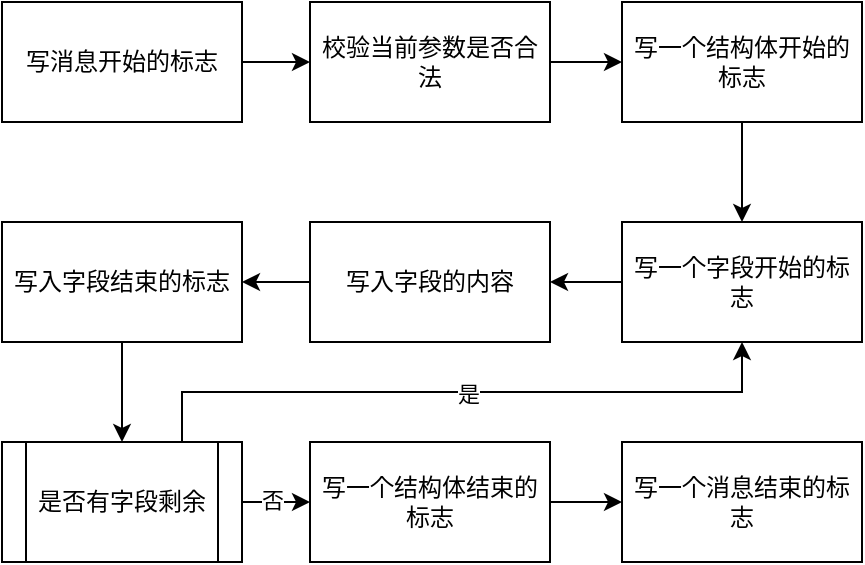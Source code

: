 <mxfile version="23.1.5" type="device">
  <diagram name="第 1 页" id="6gweLEmaRja9l2hIyPtt">
    <mxGraphModel dx="1025" dy="854" grid="1" gridSize="10" guides="1" tooltips="1" connect="1" arrows="1" fold="1" page="1" pageScale="1" pageWidth="827" pageHeight="1169" math="0" shadow="0">
      <root>
        <mxCell id="0" />
        <mxCell id="1" parent="0" />
        <mxCell id="IyiD-a_OWmXIkTW7xQY4-28" style="edgeStyle=orthogonalEdgeStyle;rounded=0;orthogonalLoop=1;jettySize=auto;html=1;entryX=0;entryY=0.5;entryDx=0;entryDy=0;" edge="1" parent="1" source="IyiD-a_OWmXIkTW7xQY4-1" target="IyiD-a_OWmXIkTW7xQY4-3">
          <mxGeometry relative="1" as="geometry" />
        </mxCell>
        <mxCell id="IyiD-a_OWmXIkTW7xQY4-1" value="&lt;div data-docx-has-block-data=&quot;false&quot; data-page-id=&quot;AdwZdK88gor9t8xHlOtcxcC6nlO&quot;&gt;&lt;div class=&quot;old-record-id-FvqXdyznIoHG8mxdVZmcUyeOnTe&quot; style=&quot;&quot;&gt;写消息开始的标志&lt;/div&gt;&lt;/div&gt;" style="rounded=0;whiteSpace=wrap;html=1;" vertex="1" parent="1">
          <mxGeometry x="200" y="170" width="120" height="60" as="geometry" />
        </mxCell>
        <mxCell id="IyiD-a_OWmXIkTW7xQY4-29" style="edgeStyle=orthogonalEdgeStyle;rounded=0;orthogonalLoop=1;jettySize=auto;html=1;entryX=0;entryY=0.5;entryDx=0;entryDy=0;" edge="1" parent="1" source="IyiD-a_OWmXIkTW7xQY4-3" target="IyiD-a_OWmXIkTW7xQY4-5">
          <mxGeometry relative="1" as="geometry" />
        </mxCell>
        <mxCell id="IyiD-a_OWmXIkTW7xQY4-3" value="校验当前参数是否合法" style="rounded=0;whiteSpace=wrap;html=1;" vertex="1" parent="1">
          <mxGeometry x="354" y="170" width="120" height="60" as="geometry" />
        </mxCell>
        <mxCell id="IyiD-a_OWmXIkTW7xQY4-30" style="edgeStyle=orthogonalEdgeStyle;rounded=0;orthogonalLoop=1;jettySize=auto;html=1;exitX=0.5;exitY=1;exitDx=0;exitDy=0;entryX=0.5;entryY=0;entryDx=0;entryDy=0;" edge="1" parent="1" source="IyiD-a_OWmXIkTW7xQY4-5" target="IyiD-a_OWmXIkTW7xQY4-8">
          <mxGeometry relative="1" as="geometry" />
        </mxCell>
        <mxCell id="IyiD-a_OWmXIkTW7xQY4-5" value="写一个结构体开始的标志" style="rounded=0;whiteSpace=wrap;html=1;" vertex="1" parent="1">
          <mxGeometry x="510" y="170" width="120" height="60" as="geometry" />
        </mxCell>
        <mxCell id="IyiD-a_OWmXIkTW7xQY4-31" style="edgeStyle=orthogonalEdgeStyle;rounded=0;orthogonalLoop=1;jettySize=auto;html=1;entryX=1;entryY=0.5;entryDx=0;entryDy=0;" edge="1" parent="1" source="IyiD-a_OWmXIkTW7xQY4-8" target="IyiD-a_OWmXIkTW7xQY4-10">
          <mxGeometry relative="1" as="geometry" />
        </mxCell>
        <mxCell id="IyiD-a_OWmXIkTW7xQY4-8" value="写一个字段开始的标志" style="rounded=0;whiteSpace=wrap;html=1;" vertex="1" parent="1">
          <mxGeometry x="510" y="280" width="120" height="60" as="geometry" />
        </mxCell>
        <mxCell id="IyiD-a_OWmXIkTW7xQY4-32" style="edgeStyle=orthogonalEdgeStyle;rounded=0;orthogonalLoop=1;jettySize=auto;html=1;" edge="1" parent="1" source="IyiD-a_OWmXIkTW7xQY4-10" target="IyiD-a_OWmXIkTW7xQY4-12">
          <mxGeometry relative="1" as="geometry" />
        </mxCell>
        <mxCell id="IyiD-a_OWmXIkTW7xQY4-10" value="写入字段的内容" style="rounded=0;whiteSpace=wrap;html=1;" vertex="1" parent="1">
          <mxGeometry x="354" y="280" width="120" height="60" as="geometry" />
        </mxCell>
        <mxCell id="IyiD-a_OWmXIkTW7xQY4-33" style="edgeStyle=orthogonalEdgeStyle;rounded=0;orthogonalLoop=1;jettySize=auto;html=1;entryX=0.5;entryY=0;entryDx=0;entryDy=0;" edge="1" parent="1" source="IyiD-a_OWmXIkTW7xQY4-12" target="IyiD-a_OWmXIkTW7xQY4-15">
          <mxGeometry relative="1" as="geometry" />
        </mxCell>
        <mxCell id="IyiD-a_OWmXIkTW7xQY4-12" value="写入字段结束的标志" style="rounded=0;whiteSpace=wrap;html=1;" vertex="1" parent="1">
          <mxGeometry x="200" y="280" width="120" height="60" as="geometry" />
        </mxCell>
        <mxCell id="IyiD-a_OWmXIkTW7xQY4-34" style="edgeStyle=orthogonalEdgeStyle;rounded=0;orthogonalLoop=1;jettySize=auto;html=1;exitX=0.75;exitY=0;exitDx=0;exitDy=0;entryX=0.5;entryY=1;entryDx=0;entryDy=0;" edge="1" parent="1" source="IyiD-a_OWmXIkTW7xQY4-15" target="IyiD-a_OWmXIkTW7xQY4-8">
          <mxGeometry relative="1" as="geometry" />
        </mxCell>
        <mxCell id="IyiD-a_OWmXIkTW7xQY4-38" value="是" style="edgeLabel;html=1;align=center;verticalAlign=middle;resizable=0;points=[];" vertex="1" connectable="0" parent="IyiD-a_OWmXIkTW7xQY4-34">
          <mxGeometry x="0.019" y="-1" relative="1" as="geometry">
            <mxPoint as="offset" />
          </mxGeometry>
        </mxCell>
        <mxCell id="IyiD-a_OWmXIkTW7xQY4-35" style="edgeStyle=orthogonalEdgeStyle;rounded=0;orthogonalLoop=1;jettySize=auto;html=1;entryX=0;entryY=0.5;entryDx=0;entryDy=0;" edge="1" parent="1" source="IyiD-a_OWmXIkTW7xQY4-15" target="IyiD-a_OWmXIkTW7xQY4-19">
          <mxGeometry relative="1" as="geometry" />
        </mxCell>
        <mxCell id="IyiD-a_OWmXIkTW7xQY4-39" value="否" style="edgeLabel;html=1;align=center;verticalAlign=middle;resizable=0;points=[];" vertex="1" connectable="0" parent="IyiD-a_OWmXIkTW7xQY4-35">
          <mxGeometry x="0.174" y="1" relative="1" as="geometry">
            <mxPoint as="offset" />
          </mxGeometry>
        </mxCell>
        <mxCell id="IyiD-a_OWmXIkTW7xQY4-15" value="是否有字段剩余" style="shape=process;whiteSpace=wrap;html=1;backgroundOutline=1;" vertex="1" parent="1">
          <mxGeometry x="200" y="390" width="120" height="60" as="geometry" />
        </mxCell>
        <mxCell id="IyiD-a_OWmXIkTW7xQY4-36" style="edgeStyle=orthogonalEdgeStyle;rounded=0;orthogonalLoop=1;jettySize=auto;html=1;entryX=0;entryY=0.5;entryDx=0;entryDy=0;" edge="1" parent="1" source="IyiD-a_OWmXIkTW7xQY4-19" target="IyiD-a_OWmXIkTW7xQY4-21">
          <mxGeometry relative="1" as="geometry" />
        </mxCell>
        <mxCell id="IyiD-a_OWmXIkTW7xQY4-19" value="写一个结构体结束的标志" style="rounded=0;whiteSpace=wrap;html=1;" vertex="1" parent="1">
          <mxGeometry x="354" y="390" width="120" height="60" as="geometry" />
        </mxCell>
        <mxCell id="IyiD-a_OWmXIkTW7xQY4-21" value="写一个消息结束的标志" style="rounded=0;whiteSpace=wrap;html=1;" vertex="1" parent="1">
          <mxGeometry x="510" y="390" width="120" height="60" as="geometry" />
        </mxCell>
      </root>
    </mxGraphModel>
  </diagram>
</mxfile>
